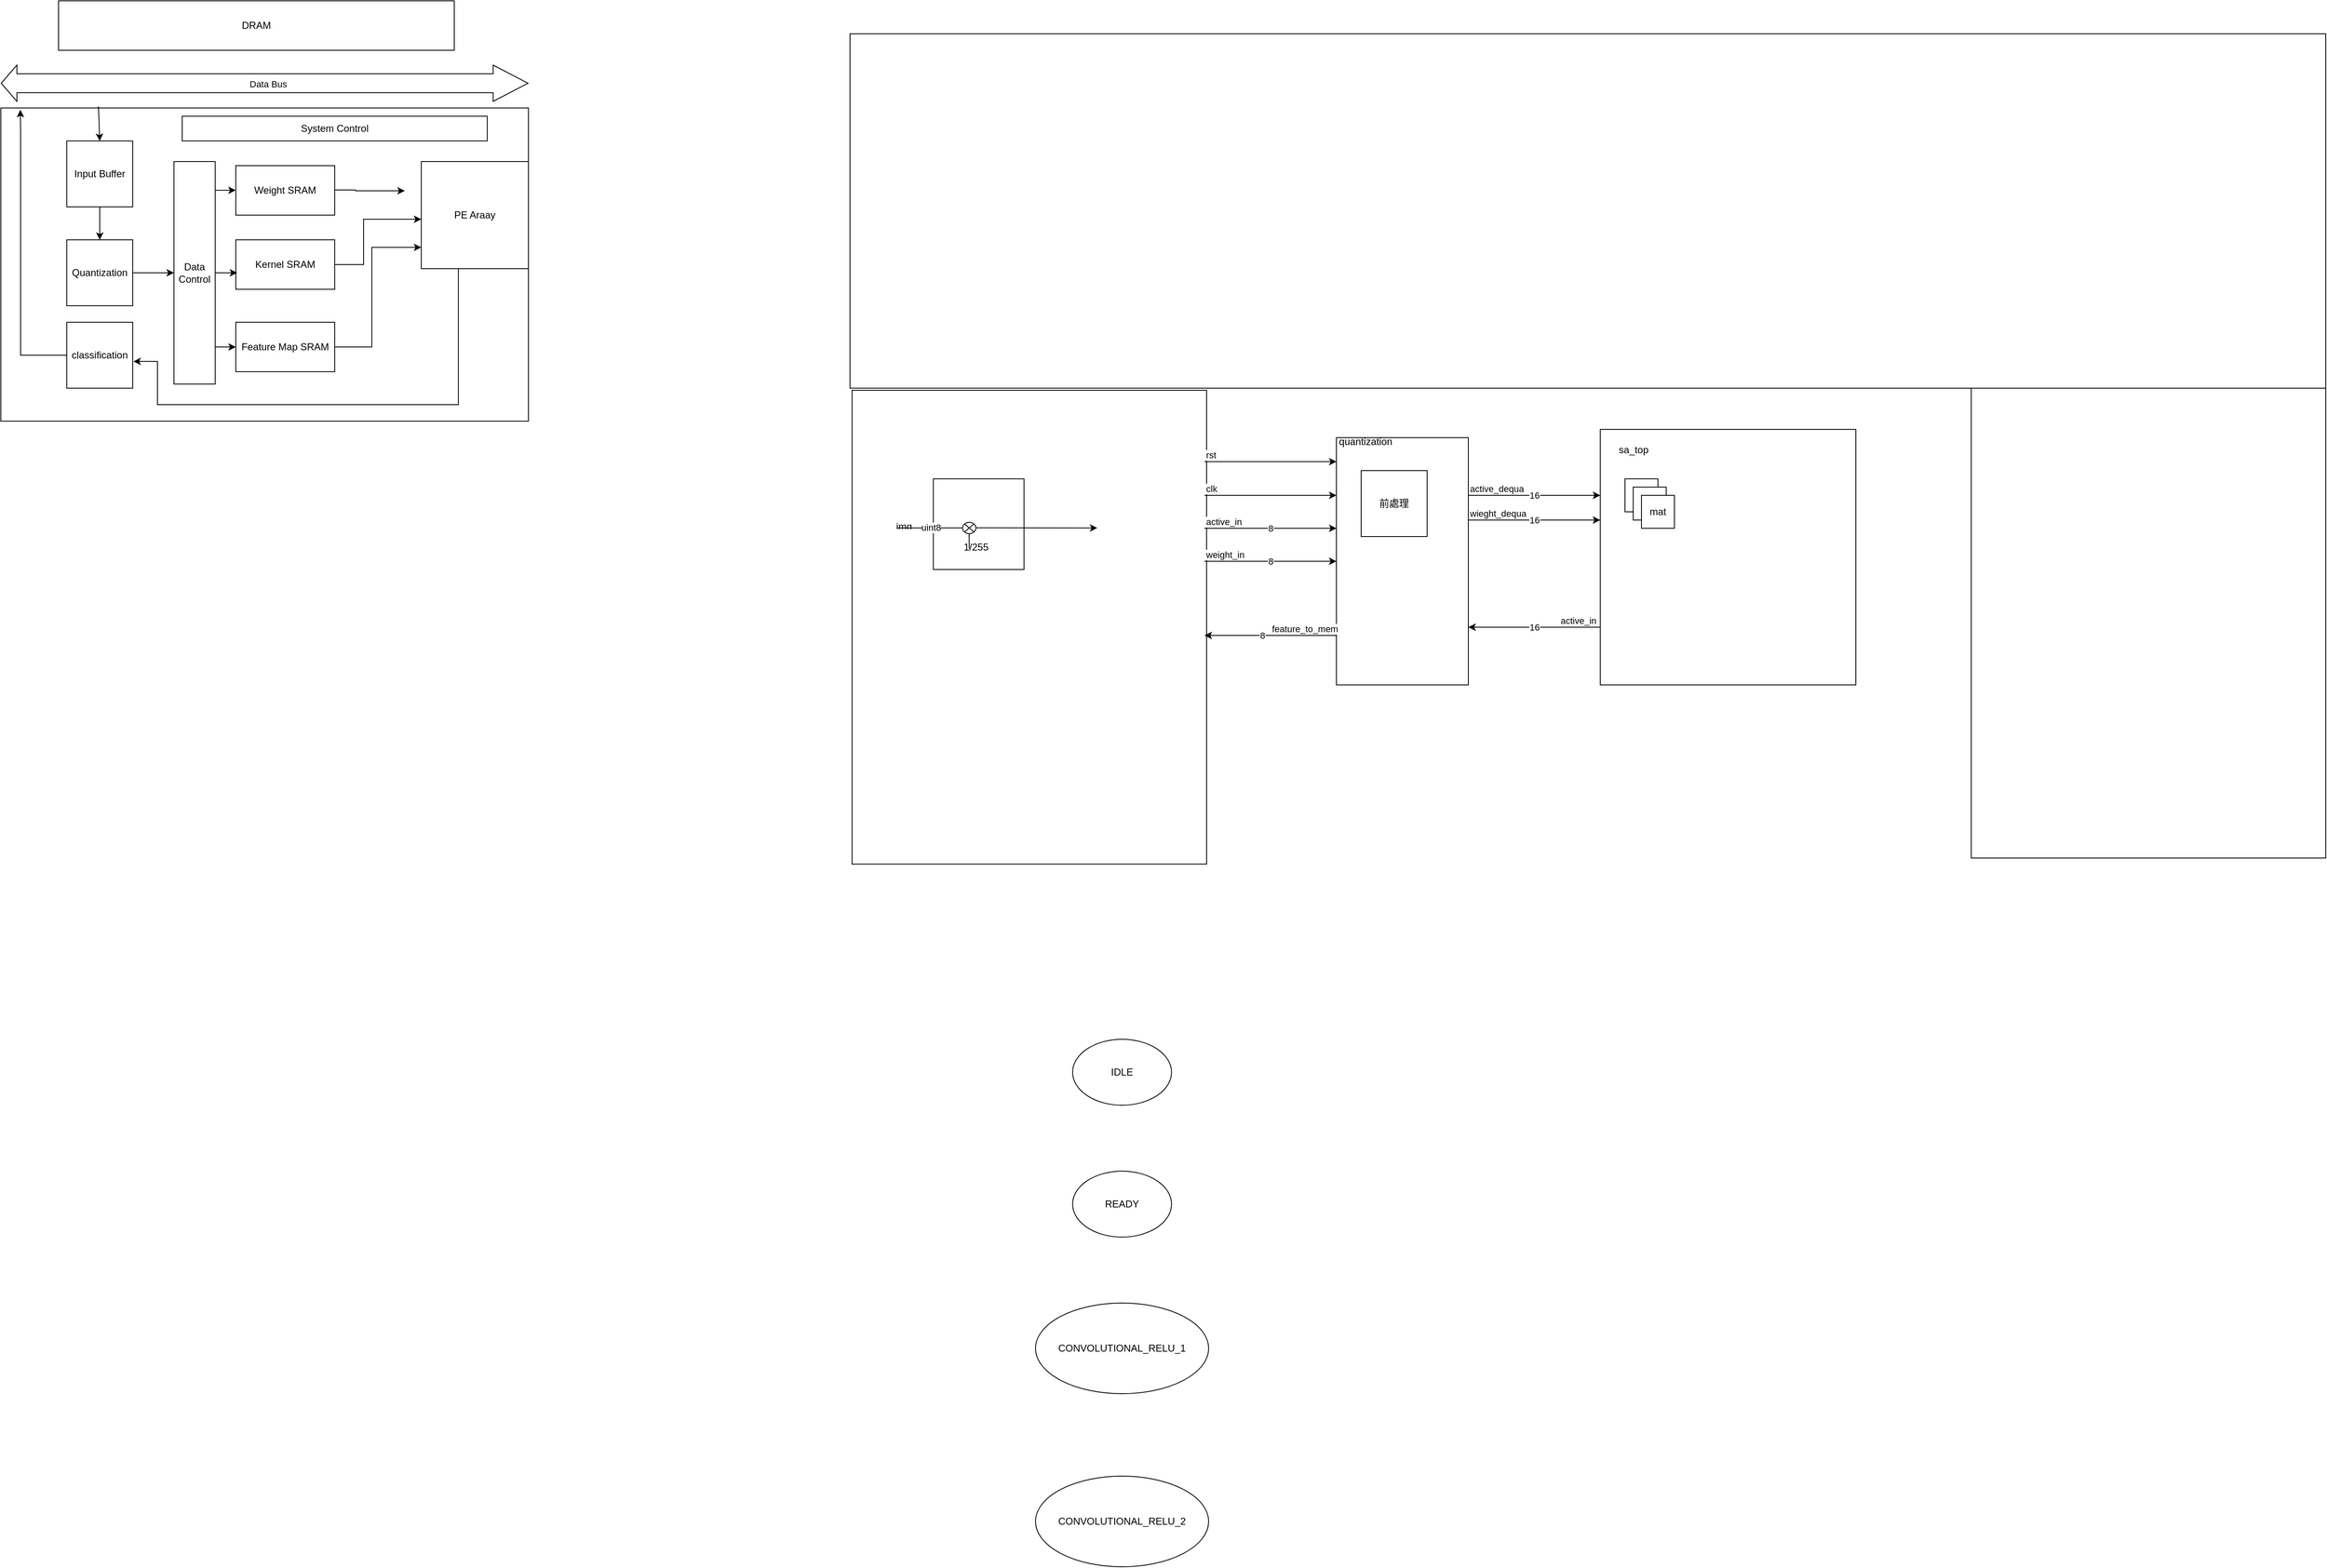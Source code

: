 <mxfile version="27.2.0">
  <diagram name="第 1 页" id="5msZLwDeeC-nuz0sIKxb">
    <mxGraphModel dx="1490" dy="767" grid="1" gridSize="10" guides="1" tooltips="1" connect="1" arrows="1" fold="1" page="1" pageScale="1" pageWidth="827" pageHeight="1169" math="0" shadow="0">
      <root>
        <mxCell id="0" />
        <mxCell id="1" parent="0" />
        <mxCell id="gtYhbntLwMU6K0_WS2O1-85" value="" style="rounded=0;whiteSpace=wrap;html=1;rotation=-90;" vertex="1" parent="1">
          <mxGeometry x="1050" y="645" width="575" height="430" as="geometry" />
        </mxCell>
        <mxCell id="gtYhbntLwMU6K0_WS2O1-81" value="" style="rounded=0;whiteSpace=wrap;html=1;" vertex="1" parent="1">
          <mxGeometry x="1120" y="140" width="1790" height="430" as="geometry" />
        </mxCell>
        <mxCell id="y895jo_XGCMb1JjXWKAu-1" value="DRAM" style="rounded=0;whiteSpace=wrap;html=1;" parent="1" vertex="1">
          <mxGeometry x="160" y="100" width="480" height="60" as="geometry" />
        </mxCell>
        <mxCell id="y895jo_XGCMb1JjXWKAu-2" value="" style="shape=flexArrow;endArrow=classic;startArrow=classic;html=1;rounded=0;strokeWidth=1;width=23;endSize=13.777;" parent="1" edge="1">
          <mxGeometry width="100" height="100" relative="1" as="geometry">
            <mxPoint x="90" y="200" as="sourcePoint" />
            <mxPoint x="730" y="200" as="targetPoint" />
          </mxGeometry>
        </mxCell>
        <mxCell id="y895jo_XGCMb1JjXWKAu-3" value="Data Bus" style="edgeLabel;html=1;align=center;verticalAlign=middle;resizable=0;points=[];" parent="y895jo_XGCMb1JjXWKAu-2" vertex="1" connectable="0">
          <mxGeometry x="0.013" y="-1" relative="1" as="geometry">
            <mxPoint as="offset" />
          </mxGeometry>
        </mxCell>
        <mxCell id="y895jo_XGCMb1JjXWKAu-4" value="" style="rounded=0;whiteSpace=wrap;html=1;" parent="1" vertex="1">
          <mxGeometry x="90" y="230" width="640" height="380" as="geometry" />
        </mxCell>
        <mxCell id="y895jo_XGCMb1JjXWKAu-5" style="edgeStyle=orthogonalEdgeStyle;rounded=0;orthogonalLoop=1;jettySize=auto;html=1;entryX=-0.002;entryY=0.229;entryDx=0;entryDy=0;entryPerimeter=0;" parent="1" edge="1">
          <mxGeometry relative="1" as="geometry">
            <mxPoint x="470.26" y="329.49" as="sourcePoint" />
            <mxPoint x="580" y="330.51" as="targetPoint" />
            <Array as="points">
              <mxPoint x="520.26" y="329.74" />
              <mxPoint x="520.26" y="330.74" />
            </Array>
          </mxGeometry>
        </mxCell>
        <mxCell id="y895jo_XGCMb1JjXWKAu-6" value="Weight SRAM" style="rounded=0;whiteSpace=wrap;html=1;" parent="1" vertex="1">
          <mxGeometry x="375" y="300" width="120" height="60" as="geometry" />
        </mxCell>
        <mxCell id="y895jo_XGCMb1JjXWKAu-7" style="edgeStyle=orthogonalEdgeStyle;rounded=0;orthogonalLoop=1;jettySize=auto;html=1;exitX=1;exitY=0.5;exitDx=0;exitDy=0;" parent="1" source="y895jo_XGCMb1JjXWKAu-8" target="y895jo_XGCMb1JjXWKAu-9" edge="1">
          <mxGeometry relative="1" as="geometry">
            <Array as="points">
              <mxPoint x="530" y="420" />
              <mxPoint x="530" y="365" />
            </Array>
          </mxGeometry>
        </mxCell>
        <mxCell id="y895jo_XGCMb1JjXWKAu-8" value="Kernel SRAM" style="rounded=0;whiteSpace=wrap;html=1;" parent="1" vertex="1">
          <mxGeometry x="375" y="390" width="120" height="60" as="geometry" />
        </mxCell>
        <mxCell id="y895jo_XGCMb1JjXWKAu-9" value="PE Araay" style="whiteSpace=wrap;html=1;aspect=fixed;" parent="1" vertex="1">
          <mxGeometry x="600" y="295" width="130" height="130" as="geometry" />
        </mxCell>
        <mxCell id="y895jo_XGCMb1JjXWKAu-10" value="System Control" style="rounded=0;whiteSpace=wrap;html=1;" parent="1" vertex="1">
          <mxGeometry x="310" y="240" width="370" height="30" as="geometry" />
        </mxCell>
        <mxCell id="y895jo_XGCMb1JjXWKAu-11" value="Data Control" style="rounded=0;whiteSpace=wrap;html=1;" parent="1" vertex="1">
          <mxGeometry x="300" y="295" width="50" height="270" as="geometry" />
        </mxCell>
        <mxCell id="y895jo_XGCMb1JjXWKAu-12" value="" style="edgeStyle=orthogonalEdgeStyle;rounded=0;orthogonalLoop=1;jettySize=auto;html=1;" parent="1" source="y895jo_XGCMb1JjXWKAu-13" target="y895jo_XGCMb1JjXWKAu-11" edge="1">
          <mxGeometry relative="1" as="geometry" />
        </mxCell>
        <mxCell id="y895jo_XGCMb1JjXWKAu-13" value="Quantization" style="whiteSpace=wrap;html=1;aspect=fixed;" parent="1" vertex="1">
          <mxGeometry x="170" y="390" width="80" height="80" as="geometry" />
        </mxCell>
        <mxCell id="y895jo_XGCMb1JjXWKAu-14" value="" style="edgeStyle=orthogonalEdgeStyle;rounded=0;orthogonalLoop=1;jettySize=auto;html=1;" parent="1" source="y895jo_XGCMb1JjXWKAu-15" target="y895jo_XGCMb1JjXWKAu-13" edge="1">
          <mxGeometry relative="1" as="geometry" />
        </mxCell>
        <mxCell id="y895jo_XGCMb1JjXWKAu-15" value="Input Buffer" style="whiteSpace=wrap;html=1;aspect=fixed;" parent="1" vertex="1">
          <mxGeometry x="170" y="270" width="80" height="80" as="geometry" />
        </mxCell>
        <mxCell id="y895jo_XGCMb1JjXWKAu-16" value="" style="endArrow=classic;html=1;rounded=0;entryX=0.5;entryY=0;entryDx=0;entryDy=0;exitX=0.185;exitY=-0.005;exitDx=0;exitDy=0;exitPerimeter=0;" parent="1" source="y895jo_XGCMb1JjXWKAu-4" target="y895jo_XGCMb1JjXWKAu-15" edge="1">
          <mxGeometry width="50" height="50" relative="1" as="geometry">
            <mxPoint x="200" y="229" as="sourcePoint" />
            <mxPoint x="440" y="230" as="targetPoint" />
          </mxGeometry>
        </mxCell>
        <mxCell id="y895jo_XGCMb1JjXWKAu-17" value="Feature Map SRAM" style="rounded=0;whiteSpace=wrap;html=1;" parent="1" vertex="1">
          <mxGeometry x="375" y="490" width="120" height="60" as="geometry" />
        </mxCell>
        <mxCell id="y895jo_XGCMb1JjXWKAu-18" style="edgeStyle=orthogonalEdgeStyle;rounded=0;orthogonalLoop=1;jettySize=auto;html=1;entryX=0;entryY=0.801;entryDx=0;entryDy=0;entryPerimeter=0;" parent="1" source="y895jo_XGCMb1JjXWKAu-17" target="y895jo_XGCMb1JjXWKAu-9" edge="1">
          <mxGeometry relative="1" as="geometry">
            <Array as="points">
              <mxPoint x="540" y="520" />
              <mxPoint x="540" y="399" />
            </Array>
          </mxGeometry>
        </mxCell>
        <mxCell id="y895jo_XGCMb1JjXWKAu-19" value="classification" style="whiteSpace=wrap;html=1;aspect=fixed;" parent="1" vertex="1">
          <mxGeometry x="170" y="490" width="80" height="80" as="geometry" />
        </mxCell>
        <mxCell id="y895jo_XGCMb1JjXWKAu-20" style="edgeStyle=orthogonalEdgeStyle;rounded=0;orthogonalLoop=1;jettySize=auto;html=1;entryX=0.014;entryY=0.667;entryDx=0;entryDy=0;entryPerimeter=0;" parent="1" source="y895jo_XGCMb1JjXWKAu-11" target="y895jo_XGCMb1JjXWKAu-8" edge="1">
          <mxGeometry relative="1" as="geometry" />
        </mxCell>
        <mxCell id="y895jo_XGCMb1JjXWKAu-21" value="" style="endArrow=classic;html=1;rounded=0;entryX=0;entryY=0.5;entryDx=0;entryDy=0;" parent="1" target="y895jo_XGCMb1JjXWKAu-17" edge="1">
          <mxGeometry width="50" height="50" relative="1" as="geometry">
            <mxPoint x="350" y="520" as="sourcePoint" />
            <mxPoint x="370" y="460" as="targetPoint" />
          </mxGeometry>
        </mxCell>
        <mxCell id="y895jo_XGCMb1JjXWKAu-22" value="" style="endArrow=classic;html=1;rounded=0;entryX=0;entryY=0.5;entryDx=0;entryDy=0;" parent="1" edge="1">
          <mxGeometry width="50" height="50" relative="1" as="geometry">
            <mxPoint x="350" y="329.83" as="sourcePoint" />
            <mxPoint x="375" y="329.83" as="targetPoint" />
          </mxGeometry>
        </mxCell>
        <mxCell id="y895jo_XGCMb1JjXWKAu-23" style="edgeStyle=orthogonalEdgeStyle;rounded=0;orthogonalLoop=1;jettySize=auto;html=1;entryX=1.01;entryY=0.594;entryDx=0;entryDy=0;entryPerimeter=0;" parent="1" source="y895jo_XGCMb1JjXWKAu-9" target="y895jo_XGCMb1JjXWKAu-19" edge="1">
          <mxGeometry relative="1" as="geometry">
            <Array as="points">
              <mxPoint x="645" y="590" />
              <mxPoint x="280" y="590" />
              <mxPoint x="280" y="538" />
            </Array>
          </mxGeometry>
        </mxCell>
        <mxCell id="y895jo_XGCMb1JjXWKAu-24" style="edgeStyle=orthogonalEdgeStyle;rounded=0;orthogonalLoop=1;jettySize=auto;html=1;entryX=0.037;entryY=0.006;entryDx=0;entryDy=0;entryPerimeter=0;" parent="1" source="y895jo_XGCMb1JjXWKAu-19" target="y895jo_XGCMb1JjXWKAu-4" edge="1">
          <mxGeometry relative="1" as="geometry">
            <Array as="points">
              <mxPoint x="114" y="530" />
              <mxPoint x="114" y="260" />
            </Array>
          </mxGeometry>
        </mxCell>
        <mxCell id="gtYhbntLwMU6K0_WS2O1-5" value="" style="group" vertex="1" connectable="0" parent="1">
          <mxGeometry x="1700" y="620" width="170" height="310" as="geometry" />
        </mxCell>
        <mxCell id="gtYhbntLwMU6K0_WS2O1-3" value="" style="rounded=0;whiteSpace=wrap;html=1;" vertex="1" parent="gtYhbntLwMU6K0_WS2O1-5">
          <mxGeometry x="10" y="10" width="160" height="300" as="geometry" />
        </mxCell>
        <mxCell id="gtYhbntLwMU6K0_WS2O1-4" value="quantization" style="text;html=1;align=center;verticalAlign=middle;resizable=0;points=[];autosize=1;strokeColor=none;fillColor=none;" vertex="1" parent="gtYhbntLwMU6K0_WS2O1-5">
          <mxGeometry width="90" height="30" as="geometry" />
        </mxCell>
        <mxCell id="gtYhbntLwMU6K0_WS2O1-69" value="前處理" style="whiteSpace=wrap;html=1;aspect=fixed;" vertex="1" parent="gtYhbntLwMU6K0_WS2O1-5">
          <mxGeometry x="40" y="50" width="80" height="80" as="geometry" />
        </mxCell>
        <mxCell id="gtYhbntLwMU6K0_WS2O1-10" value="" style="endArrow=classic;html=1;rounded=0;" edge="1" parent="1">
          <mxGeometry relative="1" as="geometry">
            <mxPoint x="1550" y="659.17" as="sourcePoint" />
            <mxPoint x="1710" y="659.17" as="targetPoint" />
          </mxGeometry>
        </mxCell>
        <mxCell id="gtYhbntLwMU6K0_WS2O1-12" value="rst" style="edgeLabel;resizable=0;html=1;;align=left;verticalAlign=bottom;" connectable="0" vertex="1" parent="gtYhbntLwMU6K0_WS2O1-10">
          <mxGeometry x="-1" relative="1" as="geometry" />
        </mxCell>
        <mxCell id="gtYhbntLwMU6K0_WS2O1-13" value="" style="endArrow=classic;html=1;rounded=0;" edge="1" parent="1">
          <mxGeometry relative="1" as="geometry">
            <mxPoint x="1550" y="700" as="sourcePoint" />
            <mxPoint x="1710" y="700" as="targetPoint" />
          </mxGeometry>
        </mxCell>
        <mxCell id="gtYhbntLwMU6K0_WS2O1-15" value="clk" style="edgeLabel;resizable=0;html=1;;align=left;verticalAlign=bottom;" connectable="0" vertex="1" parent="gtYhbntLwMU6K0_WS2O1-13">
          <mxGeometry x="-1" relative="1" as="geometry" />
        </mxCell>
        <mxCell id="gtYhbntLwMU6K0_WS2O1-16" value="" style="endArrow=classic;html=1;rounded=0;" edge="1" parent="1">
          <mxGeometry relative="1" as="geometry">
            <mxPoint x="1550" y="740" as="sourcePoint" />
            <mxPoint x="1710" y="740" as="targetPoint" />
          </mxGeometry>
        </mxCell>
        <mxCell id="gtYhbntLwMU6K0_WS2O1-17" value="8" style="edgeLabel;resizable=0;html=1;;align=center;verticalAlign=middle;" connectable="0" vertex="1" parent="gtYhbntLwMU6K0_WS2O1-16">
          <mxGeometry relative="1" as="geometry" />
        </mxCell>
        <mxCell id="gtYhbntLwMU6K0_WS2O1-18" value="active_in" style="edgeLabel;resizable=0;html=1;;align=left;verticalAlign=bottom;" connectable="0" vertex="1" parent="gtYhbntLwMU6K0_WS2O1-16">
          <mxGeometry x="-1" relative="1" as="geometry" />
        </mxCell>
        <mxCell id="gtYhbntLwMU6K0_WS2O1-19" value="" style="endArrow=classic;html=1;rounded=0;" edge="1" parent="1">
          <mxGeometry relative="1" as="geometry">
            <mxPoint x="1550" y="780" as="sourcePoint" />
            <mxPoint x="1710" y="780" as="targetPoint" />
          </mxGeometry>
        </mxCell>
        <mxCell id="gtYhbntLwMU6K0_WS2O1-20" value="8" style="edgeLabel;resizable=0;html=1;;align=center;verticalAlign=middle;" connectable="0" vertex="1" parent="gtYhbntLwMU6K0_WS2O1-19">
          <mxGeometry relative="1" as="geometry" />
        </mxCell>
        <mxCell id="gtYhbntLwMU6K0_WS2O1-21" value="weight_in" style="edgeLabel;resizable=0;html=1;;align=left;verticalAlign=bottom;" connectable="0" vertex="1" parent="gtYhbntLwMU6K0_WS2O1-19">
          <mxGeometry x="-1" relative="1" as="geometry" />
        </mxCell>
        <mxCell id="gtYhbntLwMU6K0_WS2O1-23" value="" style="group" vertex="1" connectable="0" parent="1">
          <mxGeometry x="1950" y="590" width="310" height="310" as="geometry" />
        </mxCell>
        <mxCell id="gtYhbntLwMU6K0_WS2O1-53" value="" style="group" vertex="1" connectable="0" parent="gtYhbntLwMU6K0_WS2O1-23">
          <mxGeometry x="80" y="30" width="310" height="310" as="geometry" />
        </mxCell>
        <mxCell id="gtYhbntLwMU6K0_WS2O1-1" value="" style="whiteSpace=wrap;html=1;aspect=fixed;" vertex="1" parent="gtYhbntLwMU6K0_WS2O1-53">
          <mxGeometry width="310" height="310" as="geometry" />
        </mxCell>
        <mxCell id="gtYhbntLwMU6K0_WS2O1-52" value="sa_top" style="text;html=1;align=center;verticalAlign=middle;resizable=0;points=[];autosize=1;strokeColor=none;fillColor=none;" vertex="1" parent="gtYhbntLwMU6K0_WS2O1-53">
          <mxGeometry x="10" y="10" width="60" height="30" as="geometry" />
        </mxCell>
        <mxCell id="gtYhbntLwMU6K0_WS2O1-51" value="" style="group" vertex="1" connectable="0" parent="gtYhbntLwMU6K0_WS2O1-53">
          <mxGeometry x="30" y="60" width="60" height="60" as="geometry" />
        </mxCell>
        <mxCell id="gtYhbntLwMU6K0_WS2O1-24" value="mat" style="whiteSpace=wrap;html=1;aspect=fixed;" vertex="1" parent="gtYhbntLwMU6K0_WS2O1-51">
          <mxGeometry width="40" height="40" as="geometry" />
        </mxCell>
        <mxCell id="gtYhbntLwMU6K0_WS2O1-25" value="mat" style="whiteSpace=wrap;html=1;aspect=fixed;" vertex="1" parent="gtYhbntLwMU6K0_WS2O1-51">
          <mxGeometry x="10" y="10" width="40" height="40" as="geometry" />
        </mxCell>
        <mxCell id="gtYhbntLwMU6K0_WS2O1-49" value="mat" style="whiteSpace=wrap;html=1;aspect=fixed;" vertex="1" parent="gtYhbntLwMU6K0_WS2O1-51">
          <mxGeometry x="20" y="20" width="40" height="40" as="geometry" />
        </mxCell>
        <mxCell id="gtYhbntLwMU6K0_WS2O1-54" value="16" style="endArrow=classic;html=1;rounded=0;" edge="1" parent="1">
          <mxGeometry relative="1" as="geometry">
            <mxPoint x="1870" y="730" as="sourcePoint" />
            <mxPoint x="2030" y="730" as="targetPoint" />
          </mxGeometry>
        </mxCell>
        <mxCell id="gtYhbntLwMU6K0_WS2O1-56" value="wieght_dequa" style="edgeLabel;resizable=0;html=1;;align=left;verticalAlign=bottom;" connectable="0" vertex="1" parent="gtYhbntLwMU6K0_WS2O1-54">
          <mxGeometry x="-1" relative="1" as="geometry" />
        </mxCell>
        <mxCell id="gtYhbntLwMU6K0_WS2O1-57" value="" style="endArrow=classic;html=1;rounded=0;" edge="1" parent="1">
          <mxGeometry relative="1" as="geometry">
            <mxPoint x="1870" y="700" as="sourcePoint" />
            <mxPoint x="2030" y="700" as="targetPoint" />
          </mxGeometry>
        </mxCell>
        <mxCell id="gtYhbntLwMU6K0_WS2O1-58" value="16" style="edgeLabel;resizable=0;html=1;;align=center;verticalAlign=middle;" connectable="0" vertex="1" parent="gtYhbntLwMU6K0_WS2O1-57">
          <mxGeometry relative="1" as="geometry" />
        </mxCell>
        <mxCell id="gtYhbntLwMU6K0_WS2O1-59" value="active_dequa" style="edgeLabel;resizable=0;html=1;;align=left;verticalAlign=bottom;" connectable="0" vertex="1" parent="gtYhbntLwMU6K0_WS2O1-57">
          <mxGeometry x="-1" relative="1" as="geometry" />
        </mxCell>
        <mxCell id="gtYhbntLwMU6K0_WS2O1-60" value="" style="endArrow=classic;html=1;rounded=0;" edge="1" parent="1">
          <mxGeometry relative="1" as="geometry">
            <mxPoint x="2030" y="860" as="sourcePoint" />
            <mxPoint x="1870" y="860" as="targetPoint" />
          </mxGeometry>
        </mxCell>
        <mxCell id="gtYhbntLwMU6K0_WS2O1-61" value="16" style="edgeLabel;resizable=0;html=1;;align=center;verticalAlign=middle;" connectable="0" vertex="1" parent="gtYhbntLwMU6K0_WS2O1-60">
          <mxGeometry relative="1" as="geometry" />
        </mxCell>
        <mxCell id="gtYhbntLwMU6K0_WS2O1-62" value="active_in" style="edgeLabel;resizable=0;html=1;;align=left;verticalAlign=bottom;" connectable="0" vertex="1" parent="gtYhbntLwMU6K0_WS2O1-60">
          <mxGeometry x="-1" relative="1" as="geometry">
            <mxPoint x="-50" as="offset" />
          </mxGeometry>
        </mxCell>
        <mxCell id="gtYhbntLwMU6K0_WS2O1-65" value="" style="endArrow=classic;html=1;rounded=0;" edge="1" parent="1">
          <mxGeometry relative="1" as="geometry">
            <mxPoint x="1710" y="870" as="sourcePoint" />
            <mxPoint x="1550" y="870" as="targetPoint" />
          </mxGeometry>
        </mxCell>
        <mxCell id="gtYhbntLwMU6K0_WS2O1-66" value="8" style="edgeLabel;resizable=0;html=1;;align=center;verticalAlign=middle;" connectable="0" vertex="1" parent="gtYhbntLwMU6K0_WS2O1-65">
          <mxGeometry relative="1" as="geometry">
            <mxPoint x="-10" as="offset" />
          </mxGeometry>
        </mxCell>
        <mxCell id="gtYhbntLwMU6K0_WS2O1-67" value="feature_to_mem" style="edgeLabel;resizable=0;html=1;;align=left;verticalAlign=bottom;" connectable="0" vertex="1" parent="gtYhbntLwMU6K0_WS2O1-65">
          <mxGeometry x="-1" relative="1" as="geometry">
            <mxPoint x="-80" as="offset" />
          </mxGeometry>
        </mxCell>
        <mxCell id="gtYhbntLwMU6K0_WS2O1-84" value="" style="group" vertex="1" connectable="0" parent="1">
          <mxGeometry x="1170" y="680" width="250" height="110" as="geometry" />
        </mxCell>
        <mxCell id="gtYhbntLwMU6K0_WS2O1-70" value="" style="whiteSpace=wrap;html=1;aspect=fixed;" vertex="1" parent="gtYhbntLwMU6K0_WS2O1-84">
          <mxGeometry x="51.075" width="110" height="110" as="geometry" />
        </mxCell>
        <mxCell id="gtYhbntLwMU6K0_WS2O1-71" value="" style="verticalLabelPosition=bottom;verticalAlign=top;html=1;shape=mxgraph.flowchart.or;" vertex="1" parent="gtYhbntLwMU6K0_WS2O1-84">
          <mxGeometry x="86.559" y="52.708" width="16.129" height="13.75" as="geometry" />
        </mxCell>
        <mxCell id="gtYhbntLwMU6K0_WS2O1-74" value="" style="endArrow=none;html=1;rounded=0;" edge="1" parent="gtYhbntLwMU6K0_WS2O1-84">
          <mxGeometry width="50" height="50" relative="1" as="geometry">
            <mxPoint x="94.622" y="84.792" as="sourcePoint" />
            <mxPoint x="94.473" y="66.458" as="targetPoint" />
          </mxGeometry>
        </mxCell>
        <mxCell id="gtYhbntLwMU6K0_WS2O1-75" value="1/255" style="text;html=1;align=center;verticalAlign=middle;whiteSpace=wrap;rounded=0;" vertex="1" parent="gtYhbntLwMU6K0_WS2O1-84">
          <mxGeometry x="86.559" y="75.625" width="32.258" height="13.75" as="geometry" />
        </mxCell>
        <mxCell id="gtYhbntLwMU6K0_WS2O1-76" value="" style="endArrow=none;html=1;rounded=0;" edge="1" parent="gtYhbntLwMU6K0_WS2O1-84">
          <mxGeometry width="50" height="50" relative="1" as="geometry">
            <mxPoint x="8.065" y="59.583" as="sourcePoint" />
            <mxPoint x="86.559" y="59.455" as="targetPoint" />
          </mxGeometry>
        </mxCell>
        <mxCell id="gtYhbntLwMU6K0_WS2O1-78" value="uint8" style="edgeLabel;html=1;align=center;verticalAlign=middle;resizable=0;points=[];" vertex="1" connectable="0" parent="gtYhbntLwMU6K0_WS2O1-76">
          <mxGeometry x="0.004" y="1" relative="1" as="geometry">
            <mxPoint as="offset" />
          </mxGeometry>
        </mxCell>
        <mxCell id="gtYhbntLwMU6K0_WS2O1-77" value="img" style="text;strokeColor=none;fillColor=none;align=left;verticalAlign=middle;spacingLeft=4;spacingRight=4;overflow=hidden;points=[[0,0.5],[1,0.5]];portConstraint=eastwest;rotatable=0;whiteSpace=wrap;html=1;" vertex="1" parent="gtYhbntLwMU6K0_WS2O1-84">
          <mxGeometry y="48.125" width="43.011" height="13.75" as="geometry" />
        </mxCell>
        <mxCell id="gtYhbntLwMU6K0_WS2O1-80" value="" style="endArrow=classic;html=1;rounded=0;" edge="1" parent="gtYhbntLwMU6K0_WS2O1-84">
          <mxGeometry width="50" height="50" relative="1" as="geometry">
            <mxPoint x="102.688" y="59.432" as="sourcePoint" />
            <mxPoint x="250.0" y="59.583" as="targetPoint" />
          </mxGeometry>
        </mxCell>
        <mxCell id="gtYhbntLwMU6K0_WS2O1-86" value="" style="rounded=0;whiteSpace=wrap;html=1;rotation=-90;" vertex="1" parent="1">
          <mxGeometry x="2410" y="640" width="570" height="430" as="geometry" />
        </mxCell>
        <mxCell id="gtYhbntLwMU6K0_WS2O1-89" value="IDLE&lt;span style=&quot;color: rgba(0, 0, 0, 0); font-family: monospace; font-size: 0px; text-align: start; text-wrap-mode: nowrap;&quot;&gt;%3CmxGraphModel%3E%3Croot%3E%3CmxCell%20id%3D%220%22%2F%3E%3CmxCell%20id%3D%221%22%20parent%3D%220%22%2F%3E%3CmxCell%20id%3D%222%22%20value%3D%22%22%20style%3D%22rounded%3D0%3BwhiteSpace%3Dwrap%3Bhtml%3D1%3Brotation%3D-90%3B%22%20vertex%3D%221%22%20parent%3D%221%22%3E%3CmxGeometry%20x%3D%22825%22%20y%3D%22425%22%20width%3D%221010%22%20height%3D%22430%22%20as%3D%22geometry%22%2F%3E%3C%2FmxCell%3E%3C%2Froot%3E%3C%2FmxGraphModel%3E&lt;/span&gt;" style="ellipse;whiteSpace=wrap;html=1;" vertex="1" parent="1">
          <mxGeometry x="1390" y="1360" width="120" height="80" as="geometry" />
        </mxCell>
        <mxCell id="gtYhbntLwMU6K0_WS2O1-91" value="READY" style="ellipse;whiteSpace=wrap;html=1;" vertex="1" parent="1">
          <mxGeometry x="1390" y="1520" width="120" height="80" as="geometry" />
        </mxCell>
        <mxCell id="gtYhbntLwMU6K0_WS2O1-92" value="CONVOLUTIONAL_RELU_1" style="ellipse;whiteSpace=wrap;html=1;" vertex="1" parent="1">
          <mxGeometry x="1345" y="1680" width="210" height="110" as="geometry" />
        </mxCell>
        <mxCell id="gtYhbntLwMU6K0_WS2O1-93" value="CONVOLUTIONAL_RELU_2" style="ellipse;whiteSpace=wrap;html=1;" vertex="1" parent="1">
          <mxGeometry x="1345" y="1890" width="210" height="110" as="geometry" />
        </mxCell>
      </root>
    </mxGraphModel>
  </diagram>
</mxfile>

